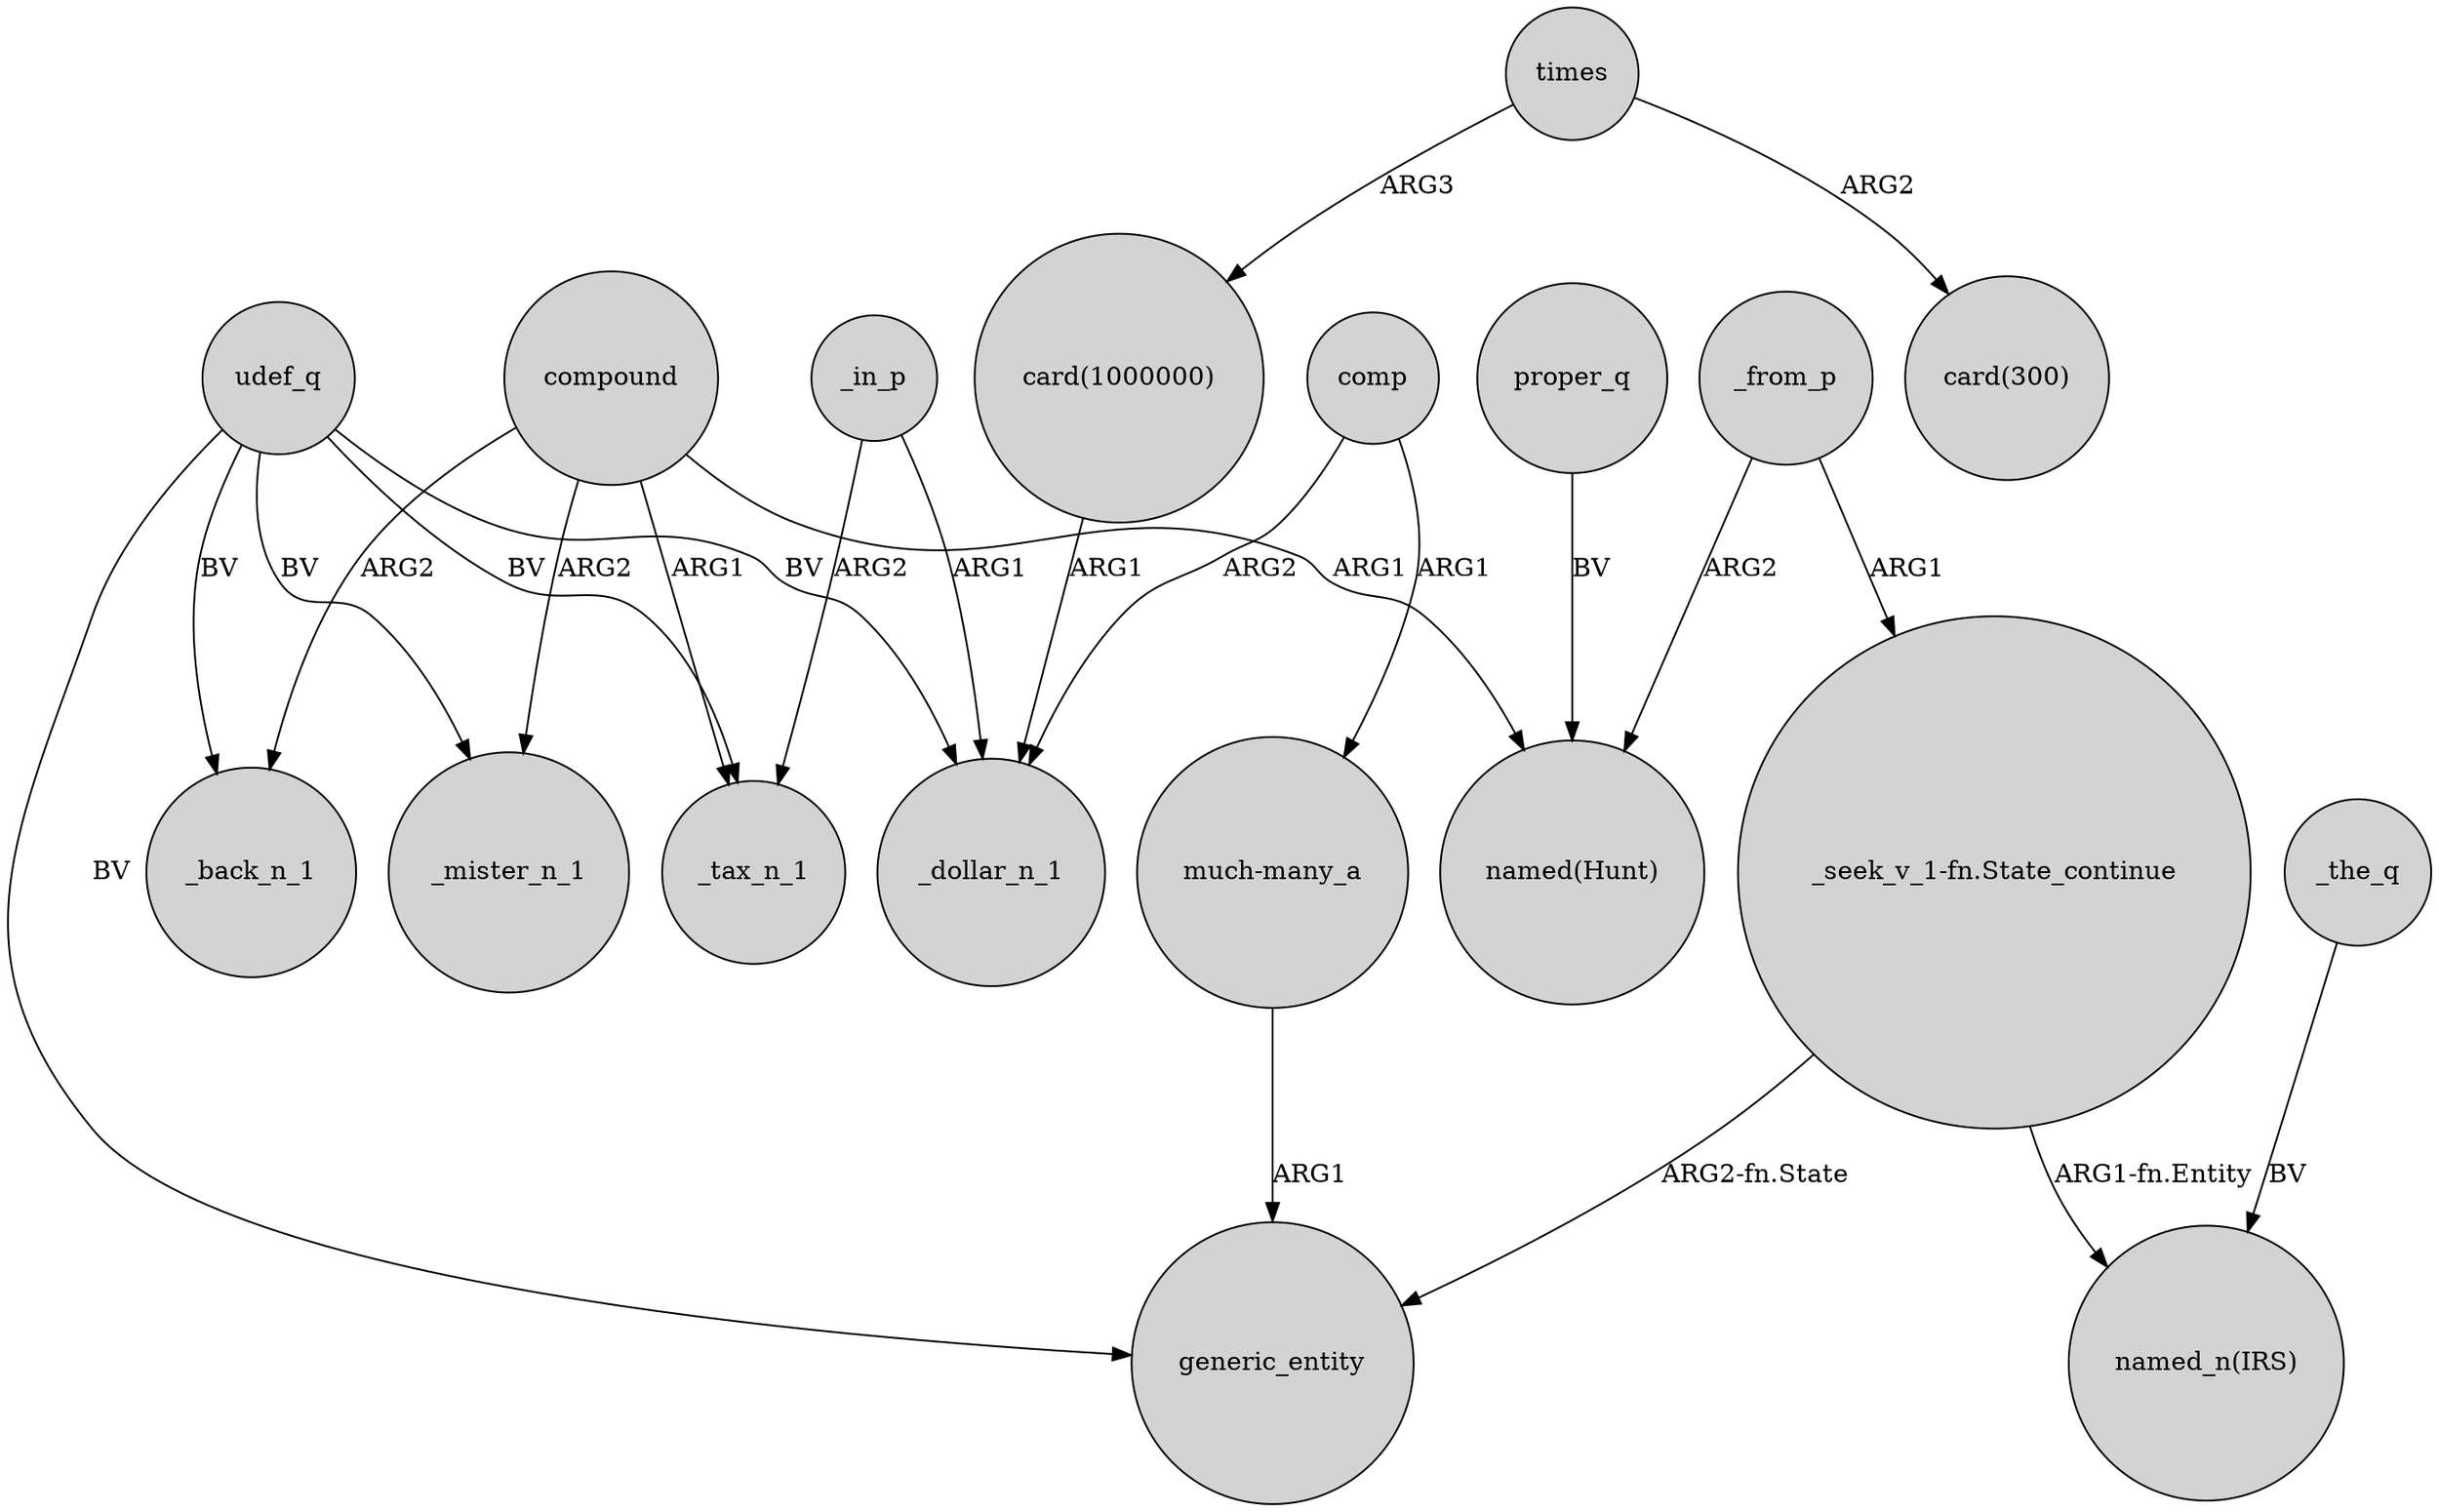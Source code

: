 digraph {
	node [shape=circle style=filled]
	compound -> _mister_n_1 [label=ARG2]
	comp -> _dollar_n_1 [label=ARG2]
	_in_p -> _tax_n_1 [label=ARG2]
	udef_q -> _tax_n_1 [label=BV]
	times -> "card(1000000)" [label=ARG3]
	_from_p -> "_seek_v_1-fn.State_continue" [label=ARG1]
	udef_q -> _mister_n_1 [label=BV]
	_from_p -> "named(Hunt)" [label=ARG2]
	times -> "card(300)" [label=ARG2]
	udef_q -> generic_entity [label=BV]
	compound -> _back_n_1 [label=ARG2]
	_in_p -> _dollar_n_1 [label=ARG1]
	comp -> "much-many_a" [label=ARG1]
	udef_q -> _back_n_1 [label=BV]
	"much-many_a" -> generic_entity [label=ARG1]
	compound -> _tax_n_1 [label=ARG1]
	udef_q -> _dollar_n_1 [label=BV]
	"card(1000000)" -> _dollar_n_1 [label=ARG1]
	compound -> "named(Hunt)" [label=ARG1]
	_the_q -> "named_n(IRS)" [label=BV]
	"_seek_v_1-fn.State_continue" -> "named_n(IRS)" [label="ARG1-fn.Entity"]
	proper_q -> "named(Hunt)" [label=BV]
	"_seek_v_1-fn.State_continue" -> generic_entity [label="ARG2-fn.State"]
}
